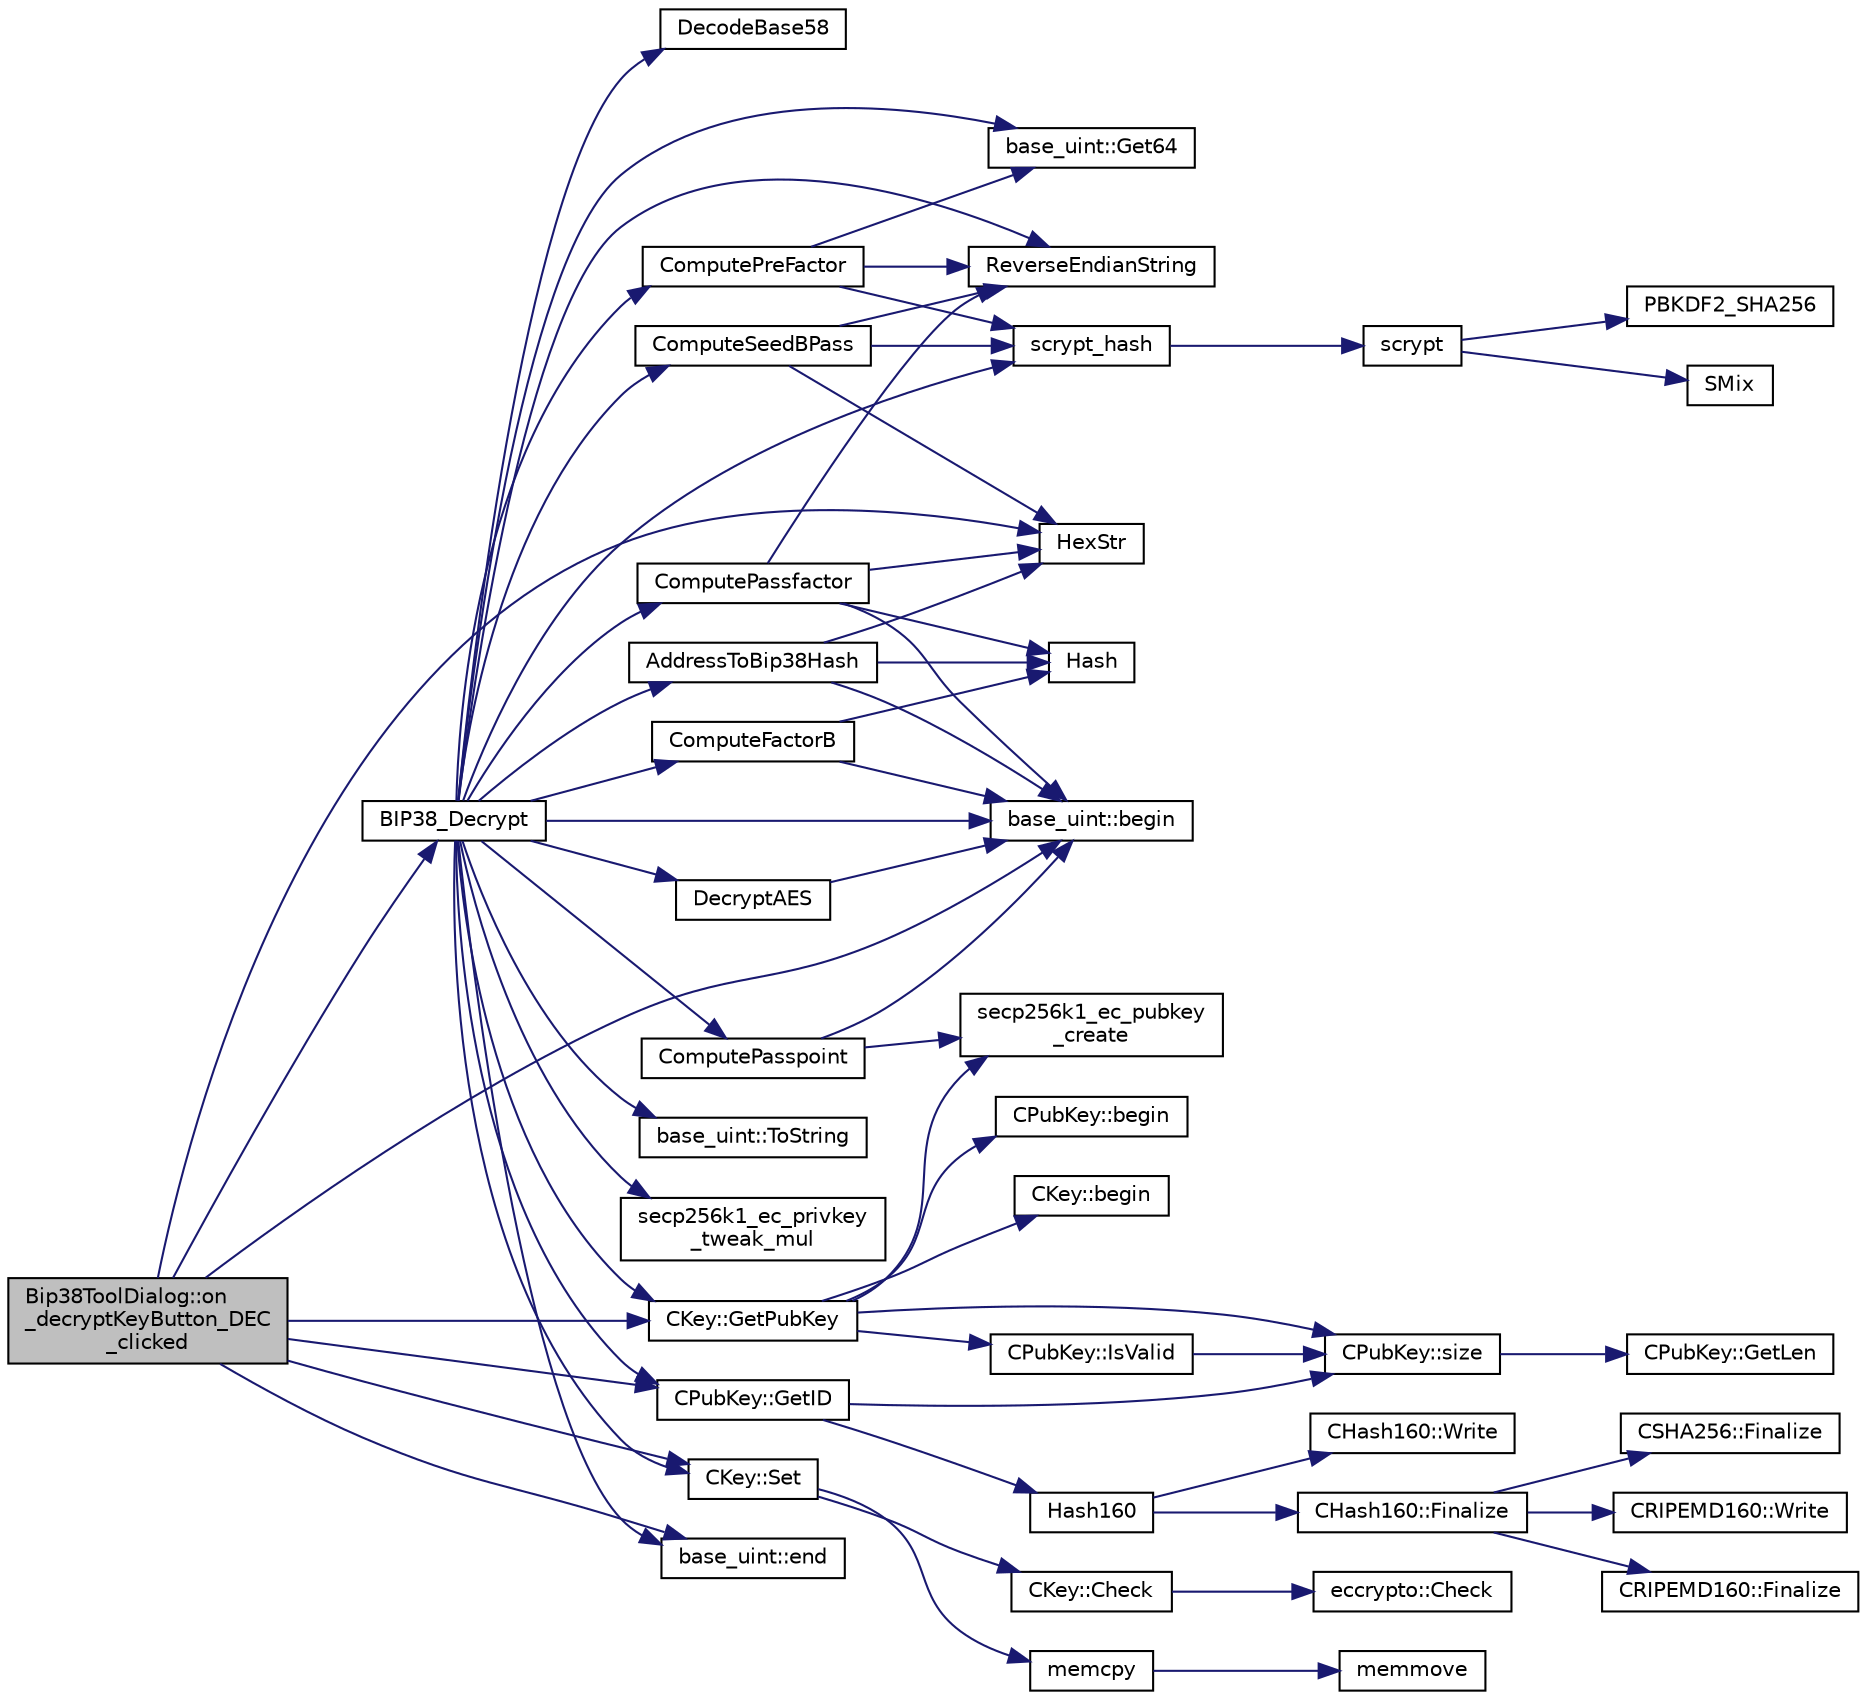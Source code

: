 digraph "Bip38ToolDialog::on_decryptKeyButton_DEC_clicked"
{
  edge [fontname="Helvetica",fontsize="10",labelfontname="Helvetica",labelfontsize="10"];
  node [fontname="Helvetica",fontsize="10",shape=record];
  rankdir="LR";
  Node28 [label="Bip38ToolDialog::on\l_decryptKeyButton_DEC\l_clicked",height=0.2,width=0.4,color="black", fillcolor="grey75", style="filled", fontcolor="black"];
  Node28 -> Node29 [color="midnightblue",fontsize="10",style="solid",fontname="Helvetica"];
  Node29 [label="BIP38_Decrypt",height=0.2,width=0.4,color="black", fillcolor="white", style="filled",URL="$bip38_8cpp.html#a3a8abd78d8750c4c7622d7acd3815743"];
  Node29 -> Node30 [color="midnightblue",fontsize="10",style="solid",fontname="Helvetica"];
  Node30 [label="DecodeBase58",height=0.2,width=0.4,color="black", fillcolor="white", style="filled",URL="$base58_8cpp.html#a0f74d1d6e7e982cad4b0e538acea4538",tooltip="Decode a base58-encoded string (psz) into a byte vector (vchRet). "];
  Node29 -> Node31 [color="midnightblue",fontsize="10",style="solid",fontname="Helvetica"];
  Node31 [label="ReverseEndianString",height=0.2,width=0.4,color="black", fillcolor="white", style="filled",URL="$utilstrencodings_8h.html#a699915db9972f1502ab6867bb78d8e01",tooltip="Reverse the endianess of a string. "];
  Node29 -> Node32 [color="midnightblue",fontsize="10",style="solid",fontname="Helvetica"];
  Node32 [label="base_uint::Get64",height=0.2,width=0.4,color="black", fillcolor="white", style="filled",URL="$classbase__uint.html#aae5336be1799bd2debf74efb1d2cc542"];
  Node29 -> Node33 [color="midnightblue",fontsize="10",style="solid",fontname="Helvetica"];
  Node33 [label="scrypt_hash",height=0.2,width=0.4,color="black", fillcolor="white", style="filled",URL="$hash_8cpp.html#ac1ac2ae4cd8d6d9b314d6817e20ac297"];
  Node33 -> Node34 [color="midnightblue",fontsize="10",style="solid",fontname="Helvetica"];
  Node34 [label="scrypt",height=0.2,width=0.4,color="black", fillcolor="white", style="filled",URL="$scrypt_8cpp.html#a60889112ef65bb6f6c43075746696313"];
  Node34 -> Node35 [color="midnightblue",fontsize="10",style="solid",fontname="Helvetica"];
  Node35 [label="PBKDF2_SHA256",height=0.2,width=0.4,color="black", fillcolor="white", style="filled",URL="$scrypt_8cpp.html#aee9e3622e2f69c23a5891ddc86fd1228",tooltip="PBKDF2_SHA256(passwd, passwdlen, salt, saltlen, c, buf, dkLen): Compute PBKDF2(passwd, salt, c, dkLen) using HMAC-SHA256 as the PRF, and write the output to buf. "];
  Node34 -> Node36 [color="midnightblue",fontsize="10",style="solid",fontname="Helvetica"];
  Node36 [label="SMix",height=0.2,width=0.4,color="black", fillcolor="white", style="filled",URL="$scrypt_8cpp.html#aa7931df6bf0ca37533c41dc6f792e9f1"];
  Node29 -> Node37 [color="midnightblue",fontsize="10",style="solid",fontname="Helvetica"];
  Node37 [label="base_uint::ToString",height=0.2,width=0.4,color="black", fillcolor="white", style="filled",URL="$classbase__uint.html#acccba4d9d51a0c36261718ca0cbb293b"];
  Node29 -> Node38 [color="midnightblue",fontsize="10",style="solid",fontname="Helvetica"];
  Node38 [label="DecryptAES",height=0.2,width=0.4,color="black", fillcolor="white", style="filled",URL="$bip38_8cpp.html#ac4abeb6b53658177e0dea45fc9a4a5dd",tooltip="39 bytes - 78 characters 1) Prefix - 2 bytes - 4 chars - strKey[0..3] 2) Flagbyte - 1 byte - 2 chars ..."];
  Node38 -> Node39 [color="midnightblue",fontsize="10",style="solid",fontname="Helvetica"];
  Node39 [label="base_uint::begin",height=0.2,width=0.4,color="black", fillcolor="white", style="filled",URL="$classbase__uint.html#aaa32054bf4e8fbb31d54a75f6065174d"];
  Node29 -> Node40 [color="midnightblue",fontsize="10",style="solid",fontname="Helvetica"];
  Node40 [label="ComputePreFactor",height=0.2,width=0.4,color="black", fillcolor="white", style="filled",URL="$bip38_8cpp.html#a05494d3b37cb18ba69ba99551af8d044"];
  Node40 -> Node31 [color="midnightblue",fontsize="10",style="solid",fontname="Helvetica"];
  Node40 -> Node32 [color="midnightblue",fontsize="10",style="solid",fontname="Helvetica"];
  Node40 -> Node33 [color="midnightblue",fontsize="10",style="solid",fontname="Helvetica"];
  Node29 -> Node41 [color="midnightblue",fontsize="10",style="solid",fontname="Helvetica"];
  Node41 [label="ComputePassfactor",height=0.2,width=0.4,color="black", fillcolor="white", style="filled",URL="$bip38_8cpp.html#aad5979e1ec2148383177c9b8e6380259"];
  Node41 -> Node31 [color="midnightblue",fontsize="10",style="solid",fontname="Helvetica"];
  Node41 -> Node42 [color="midnightblue",fontsize="10",style="solid",fontname="Helvetica"];
  Node42 [label="HexStr",height=0.2,width=0.4,color="black", fillcolor="white", style="filled",URL="$utilstrencodings_8h.html#ace13a819ca4e98c22847d26b3b357e75"];
  Node41 -> Node43 [color="midnightblue",fontsize="10",style="solid",fontname="Helvetica"];
  Node43 [label="Hash",height=0.2,width=0.4,color="black", fillcolor="white", style="filled",URL="$hash_8h.html#a12c5e981d7f5f2850027fd5e932eff61",tooltip="Compute the 256-bit hash of a std::string. "];
  Node41 -> Node39 [color="midnightblue",fontsize="10",style="solid",fontname="Helvetica"];
  Node29 -> Node44 [color="midnightblue",fontsize="10",style="solid",fontname="Helvetica"];
  Node44 [label="ComputePasspoint",height=0.2,width=0.4,color="black", fillcolor="white", style="filled",URL="$bip38_8cpp.html#a8d39dfa46e422cf20367131b566cf400"];
  Node44 -> Node45 [color="midnightblue",fontsize="10",style="solid",fontname="Helvetica"];
  Node45 [label="secp256k1_ec_pubkey\l_create",height=0.2,width=0.4,color="black", fillcolor="white", style="filled",URL="$secp256k1_8h.html#a22e1ef593e0d06d40b4f233e91447aa3",tooltip="Compute the public key for a secret key. "];
  Node44 -> Node39 [color="midnightblue",fontsize="10",style="solid",fontname="Helvetica"];
  Node29 -> Node46 [color="midnightblue",fontsize="10",style="solid",fontname="Helvetica"];
  Node46 [label="ComputeSeedBPass",height=0.2,width=0.4,color="black", fillcolor="white", style="filled",URL="$bip38_8cpp.html#a1f42383a6bc8295fba2d0108a4abd194"];
  Node46 -> Node31 [color="midnightblue",fontsize="10",style="solid",fontname="Helvetica"];
  Node46 -> Node33 [color="midnightblue",fontsize="10",style="solid",fontname="Helvetica"];
  Node46 -> Node42 [color="midnightblue",fontsize="10",style="solid",fontname="Helvetica"];
  Node29 -> Node47 [color="midnightblue",fontsize="10",style="solid",fontname="Helvetica"];
  Node47 [label="ComputeFactorB",height=0.2,width=0.4,color="black", fillcolor="white", style="filled",URL="$bip38_8cpp.html#a8bc35e88af1f8b98298d2cb1b07e41bb"];
  Node47 -> Node43 [color="midnightblue",fontsize="10",style="solid",fontname="Helvetica"];
  Node47 -> Node39 [color="midnightblue",fontsize="10",style="solid",fontname="Helvetica"];
  Node29 -> Node48 [color="midnightblue",fontsize="10",style="solid",fontname="Helvetica"];
  Node48 [label="secp256k1_ec_privkey\l_tweak_mul",height=0.2,width=0.4,color="black", fillcolor="white", style="filled",URL="$secp256k1_8h.html#a5f972106d21fcca24992c6110608664e",tooltip="Tweak a private key by multiplying it with tweak. "];
  Node29 -> Node39 [color="midnightblue",fontsize="10",style="solid",fontname="Helvetica"];
  Node29 -> Node49 [color="midnightblue",fontsize="10",style="solid",fontname="Helvetica"];
  Node49 [label="CKey::Set",height=0.2,width=0.4,color="black", fillcolor="white", style="filled",URL="$class_c_key.html#aaa13d5f08456bba094210c5eeabf64c8",tooltip="Initialize using begin and end iterators to byte data. "];
  Node49 -> Node50 [color="midnightblue",fontsize="10",style="solid",fontname="Helvetica"];
  Node50 [label="CKey::Check",height=0.2,width=0.4,color="black", fillcolor="white", style="filled",URL="$class_c_key.html#acec869bc75fa8f4d619ab025d367a97c",tooltip="Check whether the 32-byte array pointed to be vch is valid keydata. "];
  Node50 -> Node51 [color="midnightblue",fontsize="10",style="solid",fontname="Helvetica"];
  Node51 [label="eccrypto::Check",height=0.2,width=0.4,color="black", fillcolor="white", style="filled",URL="$namespaceeccrypto.html#a231bdcb32521375b68fbdaf0d952cfd0"];
  Node49 -> Node52 [color="midnightblue",fontsize="10",style="solid",fontname="Helvetica"];
  Node52 [label="memcpy",height=0.2,width=0.4,color="black", fillcolor="white", style="filled",URL="$glibc__compat_8cpp.html#a0f46826ab0466591e136db24394923cf"];
  Node52 -> Node53 [color="midnightblue",fontsize="10",style="solid",fontname="Helvetica"];
  Node53 [label="memmove",height=0.2,width=0.4,color="black", fillcolor="white", style="filled",URL="$glibc__compat_8cpp.html#a9778d49e9029dd75bc53ecbbf9f5e9a1"];
  Node29 -> Node54 [color="midnightblue",fontsize="10",style="solid",fontname="Helvetica"];
  Node54 [label="base_uint::end",height=0.2,width=0.4,color="black", fillcolor="white", style="filled",URL="$classbase__uint.html#a76539ef6be800bc02e4038f457a4f74a"];
  Node29 -> Node55 [color="midnightblue",fontsize="10",style="solid",fontname="Helvetica"];
  Node55 [label="CKey::GetPubKey",height=0.2,width=0.4,color="black", fillcolor="white", style="filled",URL="$class_c_key.html#aa1085c59603a62db6ec776300f250337",tooltip="Compute the public key from a private key. "];
  Node55 -> Node45 [color="midnightblue",fontsize="10",style="solid",fontname="Helvetica"];
  Node55 -> Node56 [color="midnightblue",fontsize="10",style="solid",fontname="Helvetica"];
  Node56 [label="CPubKey::begin",height=0.2,width=0.4,color="black", fillcolor="white", style="filled",URL="$class_c_pub_key.html#a859ab9909d68092d6d4fc739237ab358"];
  Node55 -> Node57 [color="midnightblue",fontsize="10",style="solid",fontname="Helvetica"];
  Node57 [label="CKey::begin",height=0.2,width=0.4,color="black", fillcolor="white", style="filled",URL="$class_c_key.html#ab8dee0ad9d933304a22284ee40040847"];
  Node55 -> Node58 [color="midnightblue",fontsize="10",style="solid",fontname="Helvetica"];
  Node58 [label="CPubKey::size",height=0.2,width=0.4,color="black", fillcolor="white", style="filled",URL="$class_c_pub_key.html#a6bb28fcf0a5f799c69f5b7269363b309",tooltip="Simple read-only vector-like interface to the pubkey data. "];
  Node58 -> Node59 [color="midnightblue",fontsize="10",style="solid",fontname="Helvetica"];
  Node59 [label="CPubKey::GetLen",height=0.2,width=0.4,color="black", fillcolor="white", style="filled",URL="$class_c_pub_key.html#a7dc71b3f037c84268dc22de97d7b65fb",tooltip="Compute the length of a pubkey with a given first byte. "];
  Node55 -> Node60 [color="midnightblue",fontsize="10",style="solid",fontname="Helvetica"];
  Node60 [label="CPubKey::IsValid",height=0.2,width=0.4,color="black", fillcolor="white", style="filled",URL="$class_c_pub_key.html#a4fa94293cf8577fd039b9a133f6c7f30"];
  Node60 -> Node58 [color="midnightblue",fontsize="10",style="solid",fontname="Helvetica"];
  Node29 -> Node61 [color="midnightblue",fontsize="10",style="solid",fontname="Helvetica"];
  Node61 [label="CPubKey::GetID",height=0.2,width=0.4,color="black", fillcolor="white", style="filled",URL="$class_c_pub_key.html#a2675f7e6f72eff68e7a5227289feb021",tooltip="Get the KeyID of this public key (hash of its serialization) "];
  Node61 -> Node62 [color="midnightblue",fontsize="10",style="solid",fontname="Helvetica"];
  Node62 [label="Hash160",height=0.2,width=0.4,color="black", fillcolor="white", style="filled",URL="$hash_8h.html#a4490f70ddae16e9e48460a0416a48a6b",tooltip="Compute the 160-bit hash an object. "];
  Node62 -> Node63 [color="midnightblue",fontsize="10",style="solid",fontname="Helvetica"];
  Node63 [label="CHash160::Write",height=0.2,width=0.4,color="black", fillcolor="white", style="filled",URL="$class_c_hash160.html#af56cdd9443013eb68b246aa8450217f2"];
  Node62 -> Node64 [color="midnightblue",fontsize="10",style="solid",fontname="Helvetica"];
  Node64 [label="CHash160::Finalize",height=0.2,width=0.4,color="black", fillcolor="white", style="filled",URL="$class_c_hash160.html#a9bb08e1772002ae1a5d85017ba7952ee"];
  Node64 -> Node65 [color="midnightblue",fontsize="10",style="solid",fontname="Helvetica"];
  Node65 [label="CSHA256::Finalize",height=0.2,width=0.4,color="black", fillcolor="white", style="filled",URL="$class_c_s_h_a256.html#a4259230be0caefa590bc324fc12b9b90"];
  Node64 -> Node66 [color="midnightblue",fontsize="10",style="solid",fontname="Helvetica"];
  Node66 [label="CRIPEMD160::Write",height=0.2,width=0.4,color="black", fillcolor="white", style="filled",URL="$class_c_r_i_p_e_m_d160.html#a221143b9d94af623d07c4f4ba1bf6007"];
  Node64 -> Node67 [color="midnightblue",fontsize="10",style="solid",fontname="Helvetica"];
  Node67 [label="CRIPEMD160::Finalize",height=0.2,width=0.4,color="black", fillcolor="white", style="filled",URL="$class_c_r_i_p_e_m_d160.html#a2a11566fbf9d1339b819833313fc4e51"];
  Node61 -> Node58 [color="midnightblue",fontsize="10",style="solid",fontname="Helvetica"];
  Node29 -> Node68 [color="midnightblue",fontsize="10",style="solid",fontname="Helvetica"];
  Node68 [label="AddressToBip38Hash",height=0.2,width=0.4,color="black", fillcolor="white", style="filled",URL="$bip38_8cpp.html#a316d78ad4929a28e63f746aa5da410aa"];
  Node68 -> Node43 [color="midnightblue",fontsize="10",style="solid",fontname="Helvetica"];
  Node68 -> Node39 [color="midnightblue",fontsize="10",style="solid",fontname="Helvetica"];
  Node68 -> Node42 [color="midnightblue",fontsize="10",style="solid",fontname="Helvetica"];
  Node28 -> Node49 [color="midnightblue",fontsize="10",style="solid",fontname="Helvetica"];
  Node28 -> Node39 [color="midnightblue",fontsize="10",style="solid",fontname="Helvetica"];
  Node28 -> Node54 [color="midnightblue",fontsize="10",style="solid",fontname="Helvetica"];
  Node28 -> Node55 [color="midnightblue",fontsize="10",style="solid",fontname="Helvetica"];
  Node28 -> Node61 [color="midnightblue",fontsize="10",style="solid",fontname="Helvetica"];
  Node28 -> Node42 [color="midnightblue",fontsize="10",style="solid",fontname="Helvetica"];
}
